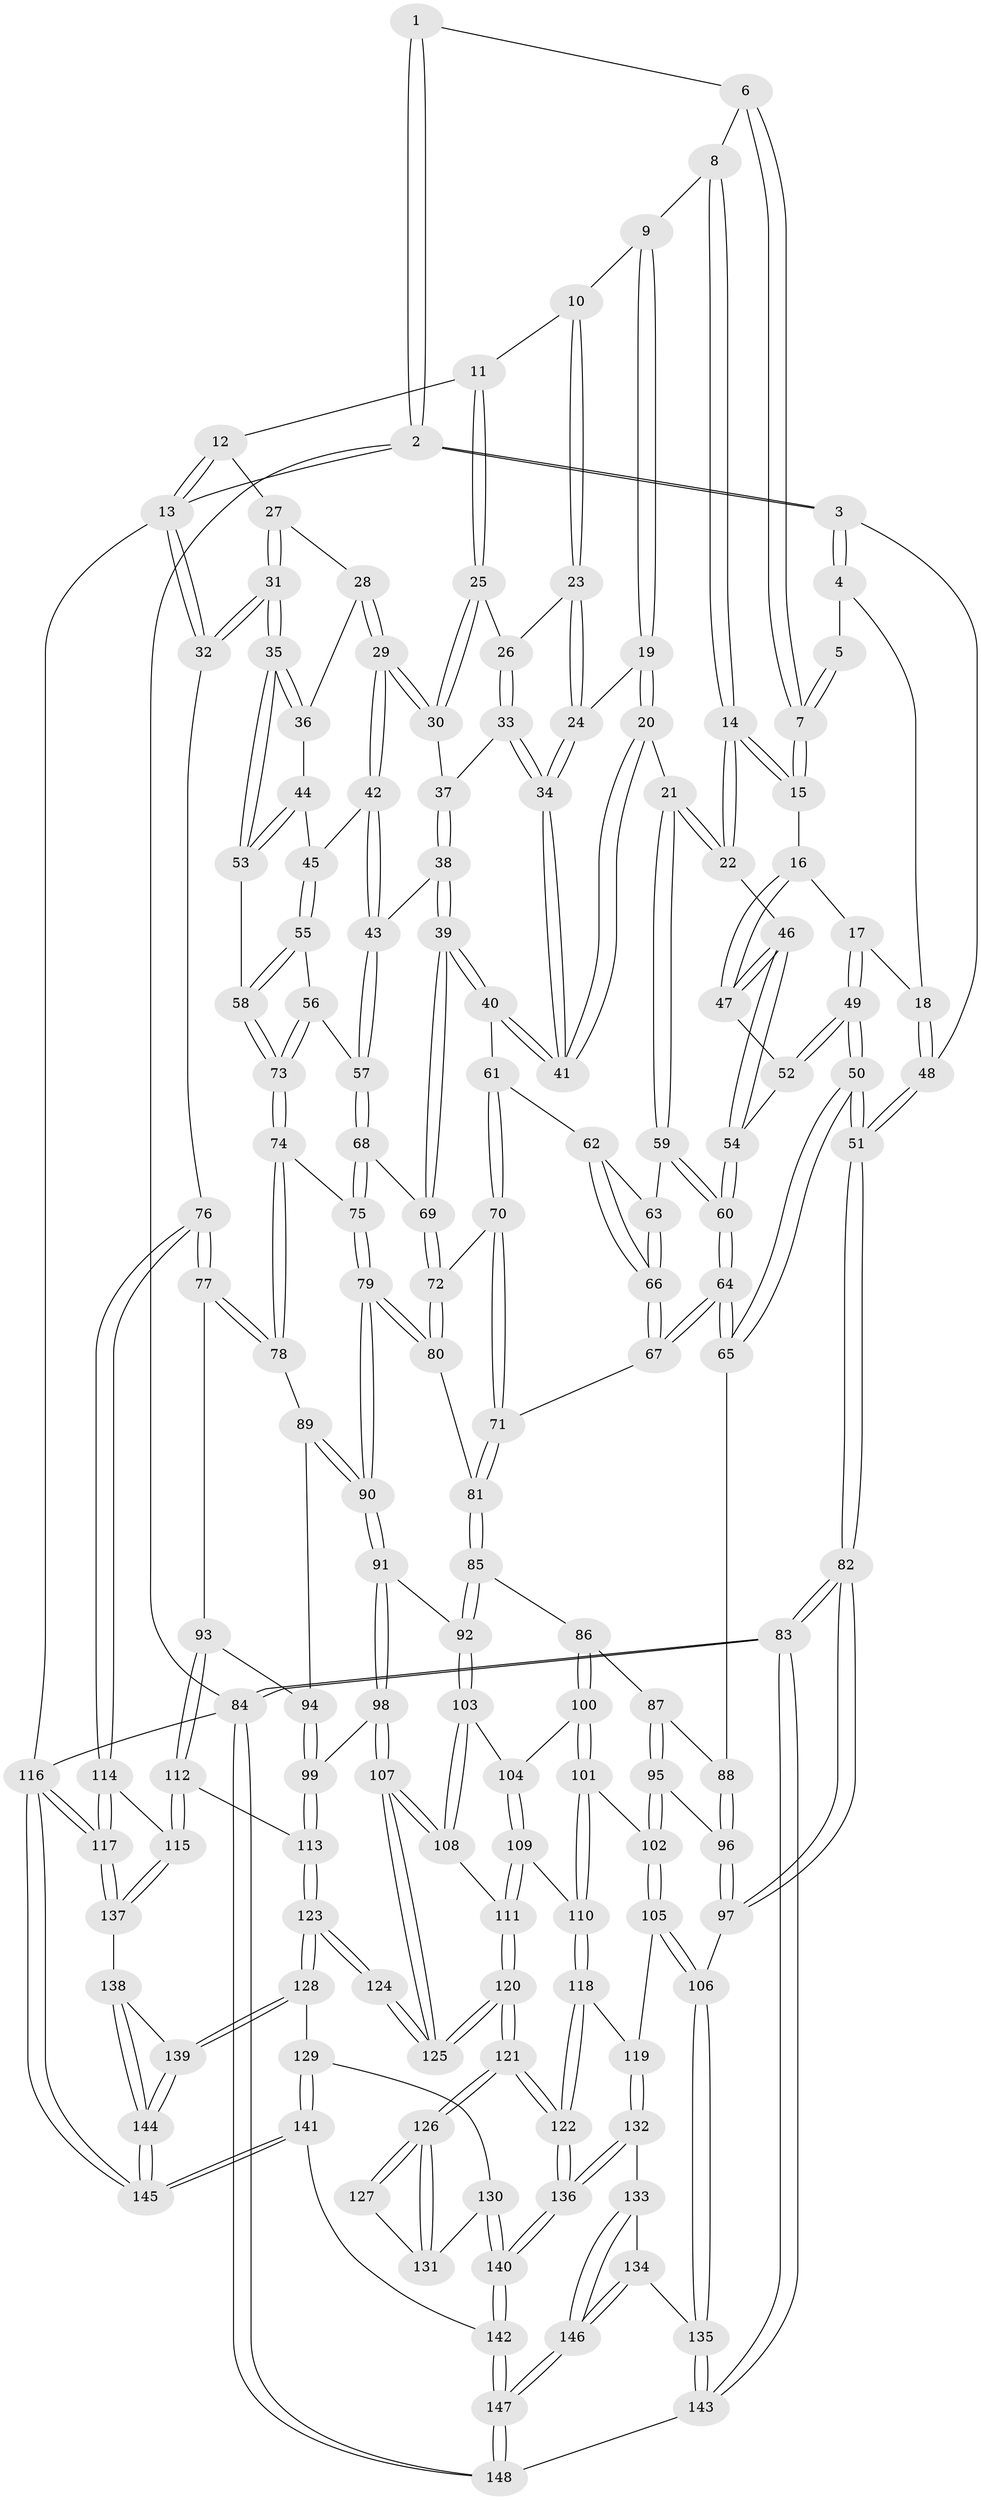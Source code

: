 // Generated by graph-tools (version 1.1) at 2025/11/02/27/25 16:11:53]
// undirected, 148 vertices, 367 edges
graph export_dot {
graph [start="1"]
  node [color=gray90,style=filled];
  1 [pos="+0.10704908367490795+0"];
  2 [pos="+0+0"];
  3 [pos="+0+0.1259673958227452"];
  4 [pos="+0.021789961815297104+0.04970511908164685"];
  5 [pos="+0.03531339983639897+0.03659299751779262"];
  6 [pos="+0.24950230933143336+0"];
  7 [pos="+0.15771595704616823+0.06835714429221523"];
  8 [pos="+0.3293868833095911+0"];
  9 [pos="+0.3874007842551621+0"];
  10 [pos="+0.6727281855371734+0"];
  11 [pos="+0.8116917343017241+0"];
  12 [pos="+0.8268896468333563+0"];
  13 [pos="+1+0"];
  14 [pos="+0.2660951451332833+0.1776884475679484"];
  15 [pos="+0.15570946029681848+0.10586300114854161"];
  16 [pos="+0.13164043334354397+0.12414129685200645"];
  17 [pos="+0.09006843494946028+0.14507916643248672"];
  18 [pos="+0.08707277226953515+0.1442007473880947"];
  19 [pos="+0.4351048369203042+0.022474670952631424"];
  20 [pos="+0.2987540383120284+0.18396814251533927"];
  21 [pos="+0.28444929847150585+0.1900449895405966"];
  22 [pos="+0.27408578463536143+0.18639506410722675"];
  23 [pos="+0.5640685375650585+0.08582633794443469"];
  24 [pos="+0.48265000229205884+0.08756213199917565"];
  25 [pos="+0.657505668315171+0.08483777205170451"];
  26 [pos="+0.5974526055686807+0.08802458392118064"];
  27 [pos="+0.8499851764550596+0"];
  28 [pos="+0.838300507868747+0.061878643207846015"];
  29 [pos="+0.7235772426662731+0.18809668723019565"];
  30 [pos="+0.6593096219613279+0.09037479423435514"];
  31 [pos="+1+0.3025780204586987"];
  32 [pos="+1+0.32699047412218707"];
  33 [pos="+0.5836935047890058+0.16030796549637472"];
  34 [pos="+0.4906202166286785+0.1822961523608164"];
  35 [pos="+1+0.2867108359393361"];
  36 [pos="+0.8646517390449189+0.13545807218516986"];
  37 [pos="+0.6083251051417735+0.165090184365027"];
  38 [pos="+0.6161730501877974+0.24033292927973443"];
  39 [pos="+0.5322313953490551+0.2795438262390798"];
  40 [pos="+0.4923075124084266+0.24291939872571827"];
  41 [pos="+0.48662794132024434+0.22607134376465154"];
  42 [pos="+0.7242785248176893+0.19671167580053792"];
  43 [pos="+0.6483880776355688+0.23653189392177537"];
  44 [pos="+0.7933637714906325+0.21121863357623716"];
  45 [pos="+0.726975719188278+0.19922059995149485"];
  46 [pos="+0.2548518413263928+0.2029690176721337"];
  47 [pos="+0.15478921802160037+0.2246648477092319"];
  48 [pos="+0+0.13388265063185006"];
  49 [pos="+0.06265262224163912+0.2868785734865301"];
  50 [pos="+0+0.4693042486840464"];
  51 [pos="+0+0.4974435268561902"];
  52 [pos="+0.14435672737612248+0.25230474893457716"];
  53 [pos="+0.9186087926308922+0.29608454871254924"];
  54 [pos="+0.2003733516610286+0.26400140138108824"];
  55 [pos="+0.7450072953647012+0.2942622217392442"];
  56 [pos="+0.7056200677927393+0.34213813470348337"];
  57 [pos="+0.6874960608647194+0.34779518322621267"];
  58 [pos="+0.8464305066994826+0.3338097274057314"];
  59 [pos="+0.28514497403014+0.19256635560908134"];
  60 [pos="+0.1915642272138417+0.41065629812723586"];
  61 [pos="+0.3969262731402106+0.30091392200041017"];
  62 [pos="+0.39454275239323816+0.30052648482304317"];
  63 [pos="+0.2979369871938659+0.22744466342199388"];
  64 [pos="+0.18940474952689582+0.42757265128025584"];
  65 [pos="+0.11338896540259061+0.47260304704661504"];
  66 [pos="+0.2929824369636779+0.34726268479241607"];
  67 [pos="+0.2636873202634703+0.41028561248552686"];
  68 [pos="+0.6648741006082178+0.36710048123210265"];
  69 [pos="+0.5388904961898381+0.31451828126882536"];
  70 [pos="+0.39898285233056696+0.4220817117674494"];
  71 [pos="+0.38068242057263985+0.4481336259952327"];
  72 [pos="+0.5277365866269361+0.34900389337585447"];
  73 [pos="+0.7966900402067775+0.4096817285473979"];
  74 [pos="+0.7891280168089521+0.4629393448605474"];
  75 [pos="+0.6667883597642894+0.42689409645180687"];
  76 [pos="+1+0.47247812189919736"];
  77 [pos="+0.9292532800549886+0.5437767176460605"];
  78 [pos="+0.8100945681853734+0.5145113648818329"];
  79 [pos="+0.5901268315005339+0.5090414011987313"];
  80 [pos="+0.5653848906224123+0.4889586235036956"];
  81 [pos="+0.40144473003138126+0.4905712832681343"];
  82 [pos="+0+0.6143868688909078"];
  83 [pos="+0+1"];
  84 [pos="+0+1"];
  85 [pos="+0.39461035443794645+0.535945954179284"];
  86 [pos="+0.375237763405059+0.5913709035980231"];
  87 [pos="+0.31195862961703835+0.5901138559937434"];
  88 [pos="+0.11610155327224332+0.4753973953848889"];
  89 [pos="+0.7771330753891712+0.5414902038893158"];
  90 [pos="+0.6107803545544666+0.5793291800493905"];
  91 [pos="+0.6063404071704911+0.5931725525699998"];
  92 [pos="+0.5904009411962979+0.5996437029728522"];
  93 [pos="+0.8747368769197091+0.6781840628395297"];
  94 [pos="+0.7734188994484051+0.6389699117260943"];
  95 [pos="+0.2515819201901605+0.6672799130299355"];
  96 [pos="+0.19639821544524744+0.6314623698726616"];
  97 [pos="+0.13169420158857983+0.7968031105438563"];
  98 [pos="+0.6619052102049099+0.7123023784871697"];
  99 [pos="+0.7297373458534475+0.6999312564295458"];
  100 [pos="+0.38206179151067904+0.6063313662487871"];
  101 [pos="+0.3206247892521401+0.7008268467019291"];
  102 [pos="+0.2648714836775995+0.7210869950075371"];
  103 [pos="+0.496366932114449+0.655058955628827"];
  104 [pos="+0.43073127027560476+0.6499566698689718"];
  105 [pos="+0.26386444939220943+0.7231887660653117"];
  106 [pos="+0.1464664371959754+0.8099193833861964"];
  107 [pos="+0.6581762714310342+0.7253208830870248"];
  108 [pos="+0.5093742483552557+0.7262411709388141"];
  109 [pos="+0.409466173993534+0.7368198488228577"];
  110 [pos="+0.39090046701260633+0.7563359271407779"];
  111 [pos="+0.5016893964632894+0.767473304486601"];
  112 [pos="+0.8701942929010242+0.7604424258679133"];
  113 [pos="+0.8607412181529421+0.7595201379645644"];
  114 [pos="+1+0.6430823872221748"];
  115 [pos="+0.8769091350474981+0.768042092792279"];
  116 [pos="+1+1"];
  117 [pos="+1+1"];
  118 [pos="+0.39030358567193274+0.7583825122813856"];
  119 [pos="+0.3448606825290848+0.8058846272109937"];
  120 [pos="+0.5132901095088213+0.8013306800803675"];
  121 [pos="+0.4904457791444638+0.8599621583373968"];
  122 [pos="+0.4880303250306365+0.8630250778210239"];
  123 [pos="+0.702418670022882+0.8294462716762141"];
  124 [pos="+0.6553837374903099+0.7638199062974215"];
  125 [pos="+0.6538179297443263+0.7592330180749508"];
  126 [pos="+0.5030718395353964+0.8594789710332064"];
  127 [pos="+0.6162279723141778+0.8244119689721621"];
  128 [pos="+0.7113561826832367+0.8746558034315475"];
  129 [pos="+0.6228439904867485+0.8994154507650979"];
  130 [pos="+0.6134714952874256+0.8931582278902881"];
  131 [pos="+0.5994298956901246+0.8634717774753674"];
  132 [pos="+0.33206418956864836+0.8713108459865305"];
  133 [pos="+0.3083191335546788+0.8818855342508023"];
  134 [pos="+0.2050956482511452+0.860282922209853"];
  135 [pos="+0.15729030827036278+0.8406990074173766"];
  136 [pos="+0.46747129581243846+0.9157411904130549"];
  137 [pos="+0.8947112546687274+0.8533251149431567"];
  138 [pos="+0.8944672637682481+0.8536023980910787"];
  139 [pos="+0.7126296256115969+0.8764201937390002"];
  140 [pos="+0.47270248537480913+0.930886677182417"];
  141 [pos="+0.5634122469803554+1"];
  142 [pos="+0.5186224010020236+1"];
  143 [pos="+0.14275567009573414+0.8734730392580186"];
  144 [pos="+0.7650086154079541+1"];
  145 [pos="+0.7563995087383389+1"];
  146 [pos="+0.29318299589151176+1"];
  147 [pos="+0.2948471521570245+1"];
  148 [pos="+0.2262227891339463+1"];
  1 -- 2;
  1 -- 2;
  1 -- 6;
  2 -- 3;
  2 -- 3;
  2 -- 13;
  2 -- 84;
  3 -- 4;
  3 -- 4;
  3 -- 48;
  4 -- 5;
  4 -- 18;
  5 -- 7;
  5 -- 7;
  6 -- 7;
  6 -- 7;
  6 -- 8;
  7 -- 15;
  7 -- 15;
  8 -- 9;
  8 -- 14;
  8 -- 14;
  9 -- 10;
  9 -- 19;
  9 -- 19;
  10 -- 11;
  10 -- 23;
  10 -- 23;
  11 -- 12;
  11 -- 25;
  11 -- 25;
  12 -- 13;
  12 -- 13;
  12 -- 27;
  13 -- 32;
  13 -- 32;
  13 -- 116;
  14 -- 15;
  14 -- 15;
  14 -- 22;
  14 -- 22;
  15 -- 16;
  16 -- 17;
  16 -- 47;
  16 -- 47;
  17 -- 18;
  17 -- 49;
  17 -- 49;
  18 -- 48;
  18 -- 48;
  19 -- 20;
  19 -- 20;
  19 -- 24;
  20 -- 21;
  20 -- 41;
  20 -- 41;
  21 -- 22;
  21 -- 22;
  21 -- 59;
  21 -- 59;
  22 -- 46;
  23 -- 24;
  23 -- 24;
  23 -- 26;
  24 -- 34;
  24 -- 34;
  25 -- 26;
  25 -- 30;
  25 -- 30;
  26 -- 33;
  26 -- 33;
  27 -- 28;
  27 -- 31;
  27 -- 31;
  28 -- 29;
  28 -- 29;
  28 -- 36;
  29 -- 30;
  29 -- 30;
  29 -- 42;
  29 -- 42;
  30 -- 37;
  31 -- 32;
  31 -- 32;
  31 -- 35;
  31 -- 35;
  32 -- 76;
  33 -- 34;
  33 -- 34;
  33 -- 37;
  34 -- 41;
  34 -- 41;
  35 -- 36;
  35 -- 36;
  35 -- 53;
  35 -- 53;
  36 -- 44;
  37 -- 38;
  37 -- 38;
  38 -- 39;
  38 -- 39;
  38 -- 43;
  39 -- 40;
  39 -- 40;
  39 -- 69;
  39 -- 69;
  40 -- 41;
  40 -- 41;
  40 -- 61;
  42 -- 43;
  42 -- 43;
  42 -- 45;
  43 -- 57;
  43 -- 57;
  44 -- 45;
  44 -- 53;
  44 -- 53;
  45 -- 55;
  45 -- 55;
  46 -- 47;
  46 -- 47;
  46 -- 54;
  46 -- 54;
  47 -- 52;
  48 -- 51;
  48 -- 51;
  49 -- 50;
  49 -- 50;
  49 -- 52;
  49 -- 52;
  50 -- 51;
  50 -- 51;
  50 -- 65;
  50 -- 65;
  51 -- 82;
  51 -- 82;
  52 -- 54;
  53 -- 58;
  54 -- 60;
  54 -- 60;
  55 -- 56;
  55 -- 58;
  55 -- 58;
  56 -- 57;
  56 -- 73;
  56 -- 73;
  57 -- 68;
  57 -- 68;
  58 -- 73;
  58 -- 73;
  59 -- 60;
  59 -- 60;
  59 -- 63;
  60 -- 64;
  60 -- 64;
  61 -- 62;
  61 -- 70;
  61 -- 70;
  62 -- 63;
  62 -- 66;
  62 -- 66;
  63 -- 66;
  63 -- 66;
  64 -- 65;
  64 -- 65;
  64 -- 67;
  64 -- 67;
  65 -- 88;
  66 -- 67;
  66 -- 67;
  67 -- 71;
  68 -- 69;
  68 -- 75;
  68 -- 75;
  69 -- 72;
  69 -- 72;
  70 -- 71;
  70 -- 71;
  70 -- 72;
  71 -- 81;
  71 -- 81;
  72 -- 80;
  72 -- 80;
  73 -- 74;
  73 -- 74;
  74 -- 75;
  74 -- 78;
  74 -- 78;
  75 -- 79;
  75 -- 79;
  76 -- 77;
  76 -- 77;
  76 -- 114;
  76 -- 114;
  77 -- 78;
  77 -- 78;
  77 -- 93;
  78 -- 89;
  79 -- 80;
  79 -- 80;
  79 -- 90;
  79 -- 90;
  80 -- 81;
  81 -- 85;
  81 -- 85;
  82 -- 83;
  82 -- 83;
  82 -- 97;
  82 -- 97;
  83 -- 84;
  83 -- 84;
  83 -- 143;
  83 -- 143;
  84 -- 116;
  84 -- 148;
  84 -- 148;
  85 -- 86;
  85 -- 92;
  85 -- 92;
  86 -- 87;
  86 -- 100;
  86 -- 100;
  87 -- 88;
  87 -- 95;
  87 -- 95;
  88 -- 96;
  88 -- 96;
  89 -- 90;
  89 -- 90;
  89 -- 94;
  90 -- 91;
  90 -- 91;
  91 -- 92;
  91 -- 98;
  91 -- 98;
  92 -- 103;
  92 -- 103;
  93 -- 94;
  93 -- 112;
  93 -- 112;
  94 -- 99;
  94 -- 99;
  95 -- 96;
  95 -- 102;
  95 -- 102;
  96 -- 97;
  96 -- 97;
  97 -- 106;
  98 -- 99;
  98 -- 107;
  98 -- 107;
  99 -- 113;
  99 -- 113;
  100 -- 101;
  100 -- 101;
  100 -- 104;
  101 -- 102;
  101 -- 110;
  101 -- 110;
  102 -- 105;
  102 -- 105;
  103 -- 104;
  103 -- 108;
  103 -- 108;
  104 -- 109;
  104 -- 109;
  105 -- 106;
  105 -- 106;
  105 -- 119;
  106 -- 135;
  106 -- 135;
  107 -- 108;
  107 -- 108;
  107 -- 125;
  107 -- 125;
  108 -- 111;
  109 -- 110;
  109 -- 111;
  109 -- 111;
  110 -- 118;
  110 -- 118;
  111 -- 120;
  111 -- 120;
  112 -- 113;
  112 -- 115;
  112 -- 115;
  113 -- 123;
  113 -- 123;
  114 -- 115;
  114 -- 117;
  114 -- 117;
  115 -- 137;
  115 -- 137;
  116 -- 117;
  116 -- 117;
  116 -- 145;
  116 -- 145;
  117 -- 137;
  117 -- 137;
  118 -- 119;
  118 -- 122;
  118 -- 122;
  119 -- 132;
  119 -- 132;
  120 -- 121;
  120 -- 121;
  120 -- 125;
  120 -- 125;
  121 -- 122;
  121 -- 122;
  121 -- 126;
  121 -- 126;
  122 -- 136;
  122 -- 136;
  123 -- 124;
  123 -- 124;
  123 -- 128;
  123 -- 128;
  124 -- 125;
  124 -- 125;
  126 -- 127;
  126 -- 127;
  126 -- 131;
  126 -- 131;
  127 -- 131;
  128 -- 129;
  128 -- 139;
  128 -- 139;
  129 -- 130;
  129 -- 141;
  129 -- 141;
  130 -- 131;
  130 -- 140;
  130 -- 140;
  132 -- 133;
  132 -- 136;
  132 -- 136;
  133 -- 134;
  133 -- 146;
  133 -- 146;
  134 -- 135;
  134 -- 146;
  134 -- 146;
  135 -- 143;
  135 -- 143;
  136 -- 140;
  136 -- 140;
  137 -- 138;
  138 -- 139;
  138 -- 144;
  138 -- 144;
  139 -- 144;
  139 -- 144;
  140 -- 142;
  140 -- 142;
  141 -- 142;
  141 -- 145;
  141 -- 145;
  142 -- 147;
  142 -- 147;
  143 -- 148;
  144 -- 145;
  144 -- 145;
  146 -- 147;
  146 -- 147;
  147 -- 148;
  147 -- 148;
}
